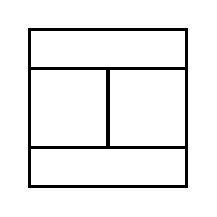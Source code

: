 \begin{tikzpicture}[very thick, scale=.5]
    \draw (0,3) rectangle (4,4);
    \draw (0,1) rectangle (2,3);
    \draw (2,1) rectangle (4,3);
    \draw (0,0) rectangle (4,1);
\end{tikzpicture}
